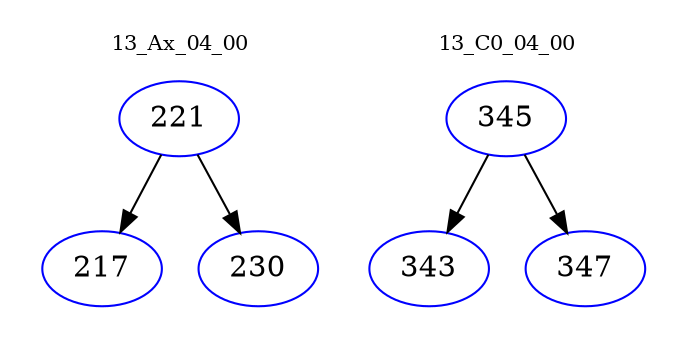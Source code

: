 digraph{
subgraph cluster_0 {
color = white
label = "13_Ax_04_00";
fontsize=10;
T0_221 [label="221", color="blue"]
T0_221 -> T0_217 [color="black"]
T0_217 [label="217", color="blue"]
T0_221 -> T0_230 [color="black"]
T0_230 [label="230", color="blue"]
}
subgraph cluster_1 {
color = white
label = "13_C0_04_00";
fontsize=10;
T1_345 [label="345", color="blue"]
T1_345 -> T1_343 [color="black"]
T1_343 [label="343", color="blue"]
T1_345 -> T1_347 [color="black"]
T1_347 [label="347", color="blue"]
}
}
